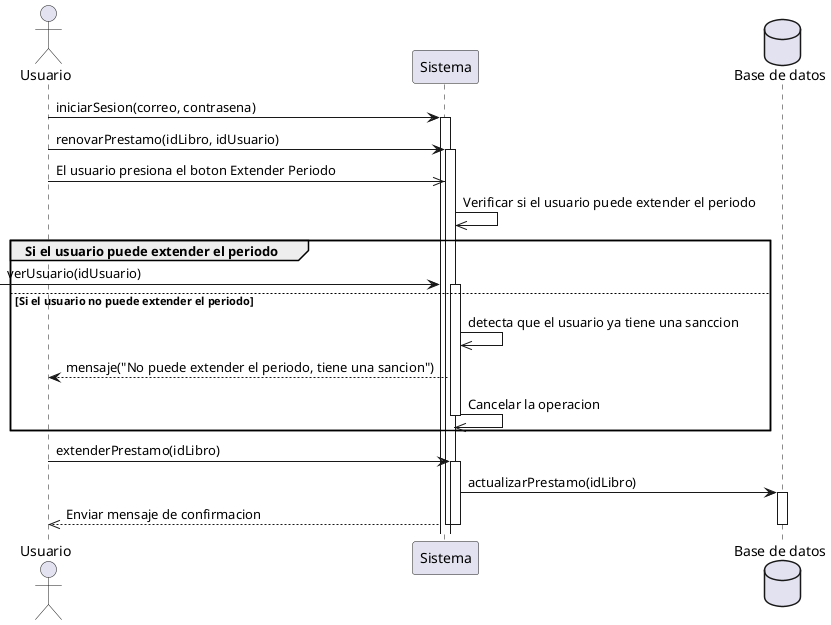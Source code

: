 @startuml 

actor "Usuario" as u
participant "Sistema" as s
database "Base de datos" as bd

u -> s: iniciarSesion(correo, contrasena)
activate s
u -> s: renovarPrestamo(idLibro, idUsuario)
activate s
u ->> s: El usuario presiona el boton Extender Periodo
s->>s: Verificar si el usuario puede extender el periodo
group Si el usuario puede extender el periodo
->s: verUsuario(idUsuario)

activate s
else Si el usuario no puede extender el periodo
    s->>s: detecta que el usuario ya tiene una sanccion
    s--> u: mensaje("No puede extender el periodo, tiene una sancion") 
    s->>s: Cancelar la operacion
deactivate s
end
u -> s:extenderPrestamo(idLibro)
activate s

s -> bd: actualizarPrestamo(idLibro)
activate bd
s -->> u: Enviar mensaje de confirmacion
deactivate bd
deactivate s
deactivate s



@enduml